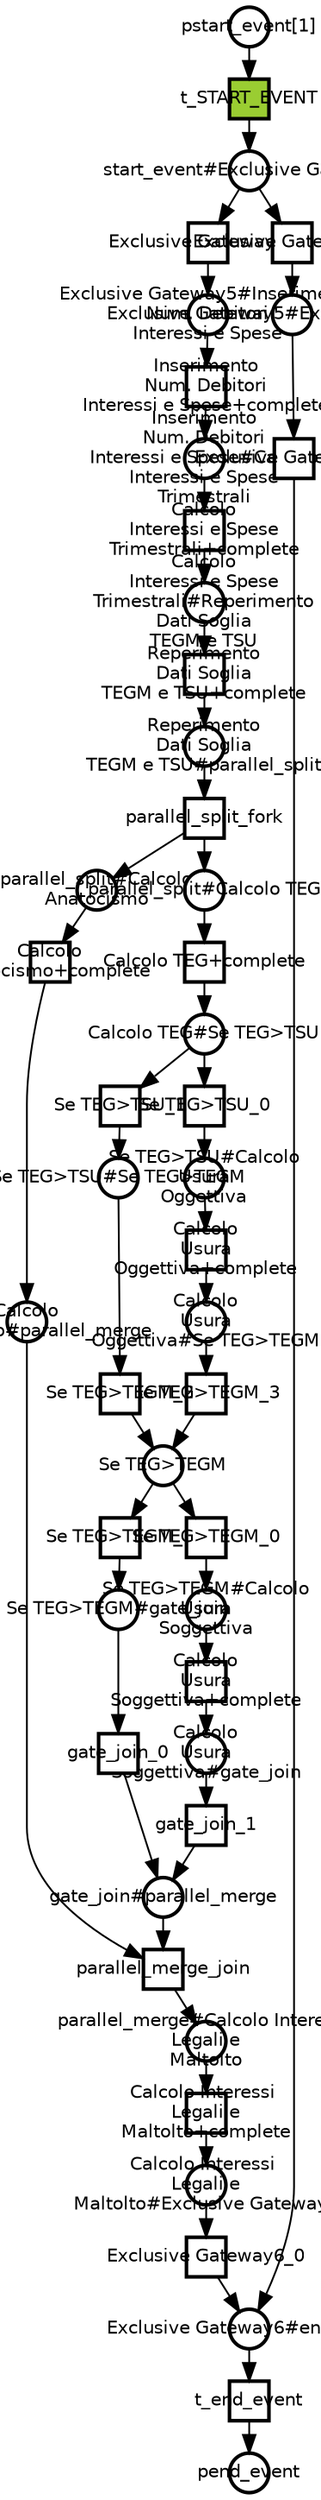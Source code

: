digraph G {
graph [fontname="Helvetica" fontsize="10" nodesep="0.35" ranksep="0.25 equally"];
node [fontname="Helvetica" fontsize="10" fixedsize="true" style="filled" fillcolor="white" penwidth="2"];
edge [fontname="Helvetica" fontsize="10" arrowhead="normal" color="black"];

node [shape="circle"];
	n0c09ee2e894341c1ac3dda96bd1ed8e6[label="Se TEG>TEGM#Calcolo
Usura
Soggettiva" width=".3" height=".3"];
	n1927b0b55a5244c5add7789d83ba6091[label="parallel_split#Calcolo
Anatocismo" width=".3" height=".3"];
	nda488a0caf454918af7ef42c409b6237[label="parallel_merge#Calcolo Interessi 
Legali e
Maltolto" width=".3" height=".3"];
	n74cbbcf452474622bc9eae3ee1311a3b[label="Calcolo
Usura
Soggettiva#gate_join" width=".3" height=".3"];
	nddc20ef0abbc45a59fdc1c9b466b9c84[label="Calcolo
Interessi e Spese
Trimestrali#Reperimento
Dati Soglia
TEGM e TSU" width=".3" height=".3"];
	n64d259450dd548239a7c32ef4bd0a3ba[label="Exclusive Gateway5#Inserimento
Num. Debitori
Interessi e Spese" width=".3" height=".3"];
	nfc6a249020d04f2fb75a8c4ca9b32941[label="Exclusive Gateway6#end_event" width=".3" height=".3"];
	n009b4b5e71d94e3caea2b97bb4221a93[label="Calcolo TEG#Se TEG>TSU" width=".3" height=".3"];
	nd653d355b4954eafb2973346fd9b6494[label="Calcolo Interessi 
Legali e
Maltolto#Exclusive Gateway6" width=".3" height=".3"];
	nee2301e9d2f640e18638d694c0b57df9[label="gate_join#parallel_merge" width=".3" height=".3"];
	nd80d0007b7514dea8c75b71e8484200f[label="Se TEG>TEGM#gate_join" width=".3" height=".3"];
	n3e01a9b9563e436e84b6a5f0ee3cb9db[label="Se TEG>TSU#Calcolo
Usura
Oggettiva" width=".3" height=".3"];
	n96d09bc6f6df4cc4b599ffdc84fd556a[label="pstart_event[1]" width=".3" height=".3"];
	n93426086514f483faba949c740b0f860[label="Se TEG>TEGM" width=".3" height=".3"];
	nda3171e682d9466c80cbd537e5e38d8b[label="Calcolo
Anatocismo#parallel_merge" width=".3" height=".3"];
	n620ea563cd8747fa85e34c35ad38b125[label="Reperimento
Dati Soglia
TEGM e TSU#parallel_split" width=".3" height=".3"];
	n90dbefc6e0f14e258befa09d7e77662b[label="pend_event" width=".3" height=".3"];
	n984ddbd9e62e42d394c72dc5f65b4eea[label="Inserimento
Num. Debitori
Interessi e Spese#Calcolo
Interessi e Spese
Trimestrali" width=".3" height=".3"];
	nd4fbdcdd98d84a6eb63f1521a1d1154e[label="Calcolo
Usura
Oggettiva#Se TEG>TEGM" width=".3" height=".3"];
	ned1ebcc36ca34590887bb203ce50cf33[label="Exclusive Gateway5#Exclusive Gateway6" width=".3" height=".3"];
	n5aac1e90b6954aaa8dd23ed59124f373[label="start_event#Exclusive Gateway5" width=".3" height=".3"];
	na1c704719eff4459904f583060e0d0ec[label="Se TEG>TSU#Se TEG>TEGM" width=".3" height=".3"];
	n8e2e4e5901f24898b9944ac0641a22f0[label="parallel_split#Calcolo TEG" width=".3" height=".3"];

node [shape="box"];
	ne0996c78c30f4ec18db05f48e983c572[label="Se TEG>TSU_1" width=".3" height=".3"];
	n100cd86195b244788055d64cf4d11a2b[label="Se TEG>TSU_0" width=".3" height=".3"];
	n22769589d2954b25ad13a2cb7b5a0290[label="Se TEG>TEGM_1" width=".3" height=".3"];
	n3a3bc3192eef45e9b111ea041462e524[label="parallel_merge_join" width=".3" height=".3"];
	n68899e5e34d847389e034e25fd268939[label="Calcolo Interessi 
Legali e
Maltolto+complete" width=".3" height=".3"];
	n0231e7895d65493b85d0636b2f17beb8[label="Exclusive Gateway6_1" width=".3" height=".3"];
	n5306c65bc5624392a81f1f6c429e5026[label="gate_join_0" width=".3" height=".3"];
	nf1e28966220c403ead5b0373cae5bef2[label="Exclusive Gateway6_0" width=".3" height=".3"];
	nca35fd30b41540cba86f36d8ee221de8[label="Calcolo TEG+complete" width=".3" height=".3"];
	n7ff2193ad06b40cdb4c8e9461d443c3e[label="gate_join_1" width=".3" height=".3"];
	n85a375d99fa9469b9356587df53f2b0d[label="Calcolo
Anatocismo+complete" width=".3" height=".3"];
	n30b94f3ae8944fb68ee4c53b51a537d7[label="Exclusive Gateway5_0" width=".3" height=".3"];
	nc941248159d84b1d95912192671fc0bc[label="parallel_split_fork" width=".3" height=".3"];
	n457554177a71426eaae95a73aa48a4ca[label="Reperimento
Dati Soglia
TEGM e TSU+complete" width=".3" height=".3"];
	n0659c4768ca049048dd144d60b44364b[label="Calcolo
Interessi e Spese
Trimestrali+complete" width=".3" height=".3"];
	n25a6573e9b9a464abd6424395ddad906[label="Se TEG>TEGM_0" width=".3" height=".3"];
	n064a2e8f7faf4c0dbf1b12f6207c2fbb[label="Inserimento
Num. Debitori
Interessi e Spese+complete" width=".3" height=".3"];
	na7f24ed8a8524312a8d4795ce3f55aae[label="Exclusive Gateway5_1" width=".3" height=".3"];
	n0d532633210f4d3ab0b0995c47e3ee93[label="t_end_event" width=".3" height=".3"];
	n4b6bdc76d05848a28b2bd5cb029b53d7[label="Se TEG>TEGM_2" width=".3" height=".3"];
	n298c39763bfc462e88cd839920690388[label="Calcolo
Usura
Oggettiva+complete" width=".3" height=".3"];
	n6915fc1bddfc46eb9edcac231eb04c27[label="Calcolo
Usura
Soggettiva+complete" width=".3" height=".3"];
	ncb787efcc78649d9ad31320df132b1d7[label="t_START_EVENT" width=".3" fillcolor="#9ACD32" height=".3"];
	n00463438301246d6a31b37567071294f[label="Se TEG>TEGM_3" width=".3" height=".3"];

	n009b4b5e71d94e3caea2b97bb4221a93->ne0996c78c30f4ec18db05f48e983c572;
	n0659c4768ca049048dd144d60b44364b->nddc20ef0abbc45a59fdc1c9b466b9c84;
	n984ddbd9e62e42d394c72dc5f65b4eea->n0659c4768ca049048dd144d60b44364b;
	n100cd86195b244788055d64cf4d11a2b->n3e01a9b9563e436e84b6a5f0ee3cb9db;
	n93426086514f483faba949c740b0f860->n25a6573e9b9a464abd6424395ddad906;
	ncb787efcc78649d9ad31320df132b1d7->n5aac1e90b6954aaa8dd23ed59124f373;
	nddc20ef0abbc45a59fdc1c9b466b9c84->n457554177a71426eaae95a73aa48a4ca;
	nca35fd30b41540cba86f36d8ee221de8->n009b4b5e71d94e3caea2b97bb4221a93;
	n5aac1e90b6954aaa8dd23ed59124f373->n30b94f3ae8944fb68ee4c53b51a537d7;
	n0c09ee2e894341c1ac3dda96bd1ed8e6->n6915fc1bddfc46eb9edcac231eb04c27;
	n0d532633210f4d3ab0b0995c47e3ee93->n90dbefc6e0f14e258befa09d7e77662b;
	n620ea563cd8747fa85e34c35ad38b125->nc941248159d84b1d95912192671fc0bc;
	n25a6573e9b9a464abd6424395ddad906->n0c09ee2e894341c1ac3dda96bd1ed8e6;
	n5306c65bc5624392a81f1f6c429e5026->nee2301e9d2f640e18638d694c0b57df9;
	n4b6bdc76d05848a28b2bd5cb029b53d7->n93426086514f483faba949c740b0f860;
	ned1ebcc36ca34590887bb203ce50cf33->n0231e7895d65493b85d0636b2f17beb8;
	n00463438301246d6a31b37567071294f->n93426086514f483faba949c740b0f860;
	n6915fc1bddfc46eb9edcac231eb04c27->n74cbbcf452474622bc9eae3ee1311a3b;
	n5aac1e90b6954aaa8dd23ed59124f373->na7f24ed8a8524312a8d4795ce3f55aae;
	n68899e5e34d847389e034e25fd268939->nd653d355b4954eafb2973346fd9b6494;
	n30b94f3ae8944fb68ee4c53b51a537d7->n64d259450dd548239a7c32ef4bd0a3ba;
	nc941248159d84b1d95912192671fc0bc->n8e2e4e5901f24898b9944ac0641a22f0;
	n064a2e8f7faf4c0dbf1b12f6207c2fbb->n984ddbd9e62e42d394c72dc5f65b4eea;
	n64d259450dd548239a7c32ef4bd0a3ba->n064a2e8f7faf4c0dbf1b12f6207c2fbb;
	nd653d355b4954eafb2973346fd9b6494->nf1e28966220c403ead5b0373cae5bef2;
	nf1e28966220c403ead5b0373cae5bef2->nfc6a249020d04f2fb75a8c4ca9b32941;
	n74cbbcf452474622bc9eae3ee1311a3b->n7ff2193ad06b40cdb4c8e9461d443c3e;
	n3e01a9b9563e436e84b6a5f0ee3cb9db->n298c39763bfc462e88cd839920690388;
	n93426086514f483faba949c740b0f860->n22769589d2954b25ad13a2cb7b5a0290;
	n3a3bc3192eef45e9b111ea041462e524->nda488a0caf454918af7ef42c409b6237;
	n85a375d99fa9469b9356587df53f2b0d->nda3171e682d9466c80cbd537e5e38d8b;
	nd80d0007b7514dea8c75b71e8484200f->n5306c65bc5624392a81f1f6c429e5026;
	na1c704719eff4459904f583060e0d0ec->n4b6bdc76d05848a28b2bd5cb029b53d7;
	n8e2e4e5901f24898b9944ac0641a22f0->nca35fd30b41540cba86f36d8ee221de8;
	n457554177a71426eaae95a73aa48a4ca->n620ea563cd8747fa85e34c35ad38b125;
	nfc6a249020d04f2fb75a8c4ca9b32941->n0d532633210f4d3ab0b0995c47e3ee93;
	n009b4b5e71d94e3caea2b97bb4221a93->n100cd86195b244788055d64cf4d11a2b;
	nda488a0caf454918af7ef42c409b6237->n68899e5e34d847389e034e25fd268939;
	n0231e7895d65493b85d0636b2f17beb8->nfc6a249020d04f2fb75a8c4ca9b32941;
	n22769589d2954b25ad13a2cb7b5a0290->nd80d0007b7514dea8c75b71e8484200f;
	n7ff2193ad06b40cdb4c8e9461d443c3e->nee2301e9d2f640e18638d694c0b57df9;
	na7f24ed8a8524312a8d4795ce3f55aae->ned1ebcc36ca34590887bb203ce50cf33;
	n298c39763bfc462e88cd839920690388->nd4fbdcdd98d84a6eb63f1521a1d1154e;
	nc941248159d84b1d95912192671fc0bc->n1927b0b55a5244c5add7789d83ba6091;
	n1927b0b55a5244c5add7789d83ba6091->n85a375d99fa9469b9356587df53f2b0d;
	nee2301e9d2f640e18638d694c0b57df9->n3a3bc3192eef45e9b111ea041462e524;
	nd4fbdcdd98d84a6eb63f1521a1d1154e->n00463438301246d6a31b37567071294f;
	ne0996c78c30f4ec18db05f48e983c572->na1c704719eff4459904f583060e0d0ec;
	nda3171e682d9466c80cbd537e5e38d8b->n3a3bc3192eef45e9b111ea041462e524;
	n96d09bc6f6df4cc4b599ffdc84fd556a->ncb787efcc78649d9ad31320df132b1d7;
}
